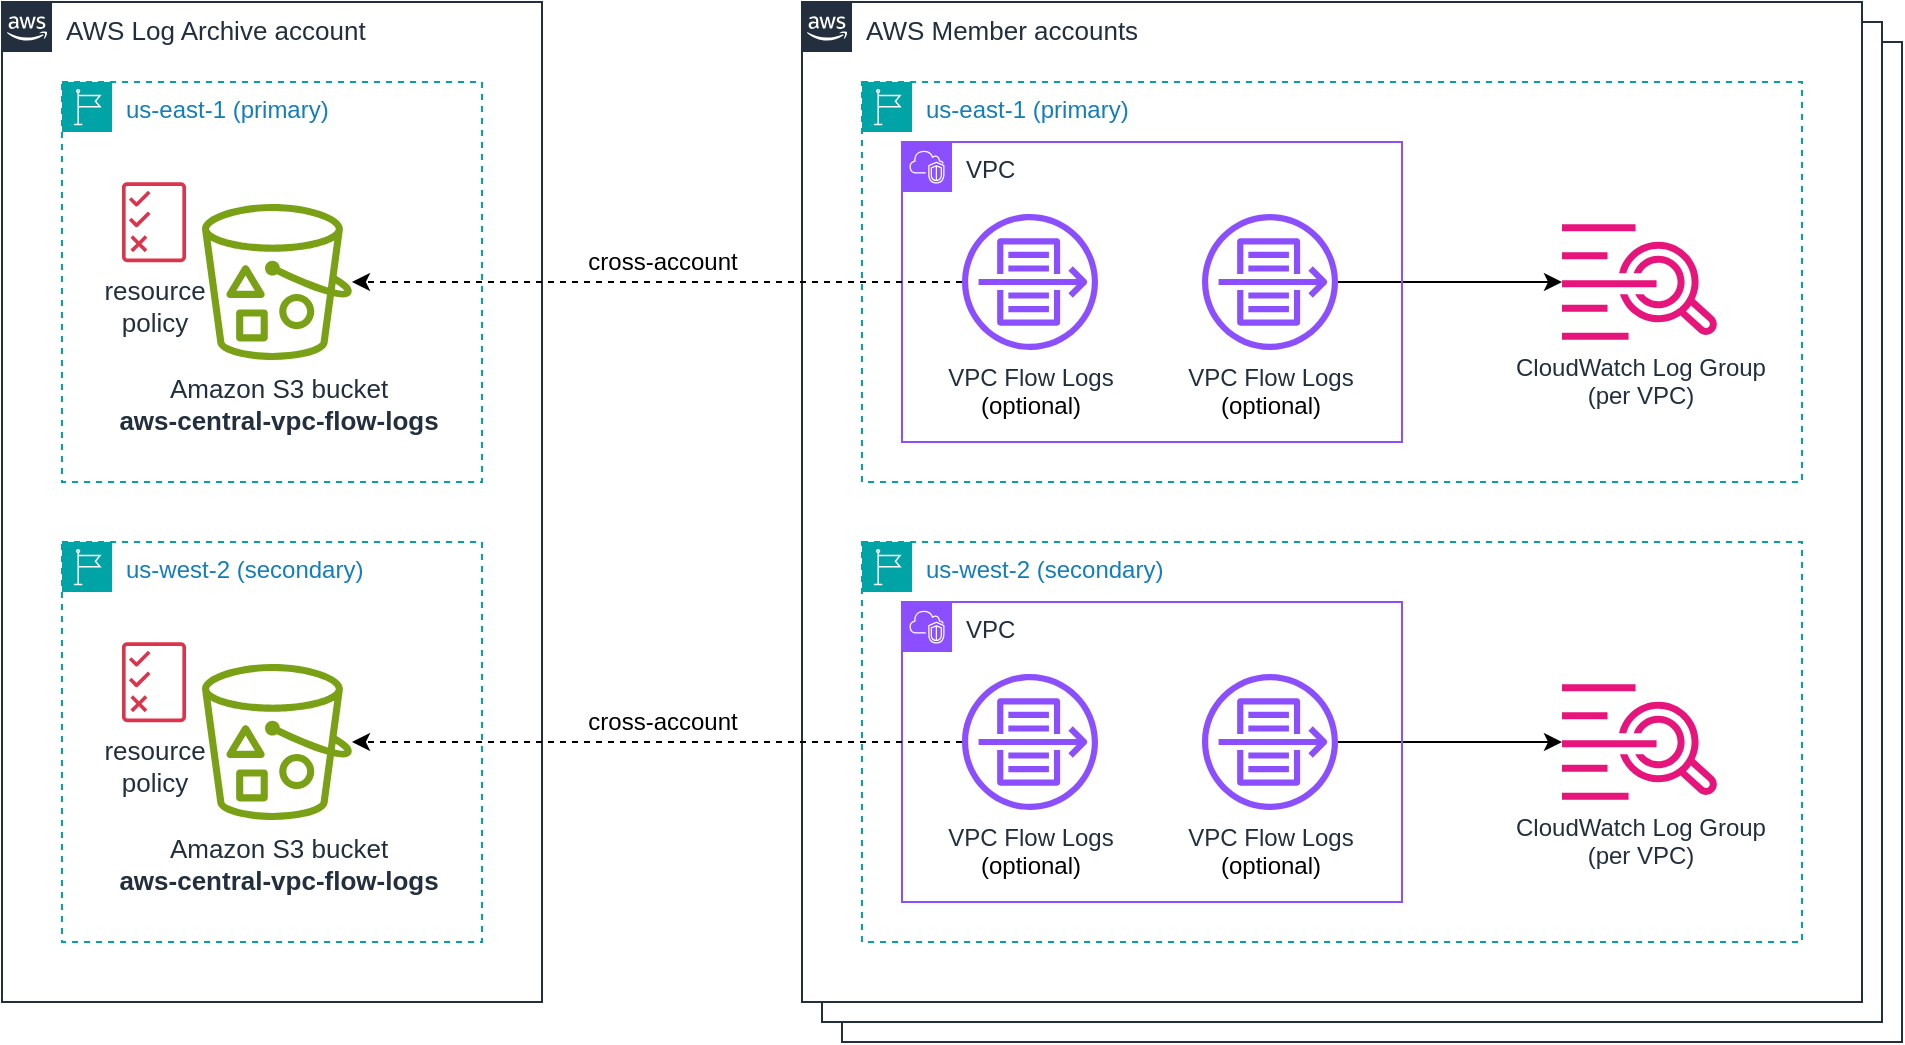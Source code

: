 <mxfile version="24.2.5" type="device">
  <diagram id="LlY3X-8SaOBALtwKq8lR" name="vpc-flow-logs">
    <mxGraphModel dx="2474" dy="2014" grid="1" gridSize="10" guides="1" tooltips="1" connect="1" arrows="1" fold="1" page="0" pageScale="1" pageWidth="1169" pageHeight="827" math="0" shadow="0">
      <root>
        <mxCell id="0" />
        <mxCell id="1" parent="0" />
        <mxCell id="x65Cwq3SZs15FDpfQ3_M-69" value="AWS Member accounts" style="points=[[0,0],[0.25,0],[0.5,0],[0.75,0],[1,0],[1,0.25],[1,0.5],[1,0.75],[1,1],[0.75,1],[0.5,1],[0.25,1],[0,1],[0,0.75],[0,0.5],[0,0.25]];outlineConnect=0;gradientColor=none;html=1;whiteSpace=wrap;fontSize=13;fontStyle=0;container=1;pointerEvents=0;collapsible=0;recursiveResize=0;shape=mxgraph.aws4.group;grIcon=mxgraph.aws4.group_aws_cloud_alt;strokeColor=#232F3E;fillColor=default;verticalAlign=top;align=left;spacingLeft=30;fontColor=#232F3E;dashed=0;" vertex="1" parent="1">
          <mxGeometry x="120" y="-710" width="530" height="500" as="geometry" />
        </mxCell>
        <mxCell id="x65Cwq3SZs15FDpfQ3_M-43" value="AWS Member accounts" style="points=[[0,0],[0.25,0],[0.5,0],[0.75,0],[1,0],[1,0.25],[1,0.5],[1,0.75],[1,1],[0.75,1],[0.5,1],[0.25,1],[0,1],[0,0.75],[0,0.5],[0,0.25]];outlineConnect=0;gradientColor=none;html=1;whiteSpace=wrap;fontSize=13;fontStyle=0;container=1;pointerEvents=0;collapsible=0;recursiveResize=0;shape=mxgraph.aws4.group;grIcon=mxgraph.aws4.group_aws_cloud_alt;strokeColor=#232F3E;fillColor=default;verticalAlign=top;align=left;spacingLeft=30;fontColor=#232F3E;dashed=0;" vertex="1" parent="1">
          <mxGeometry x="110" y="-720" width="530" height="500" as="geometry" />
        </mxCell>
        <mxCell id="-WXCtavmyhk7zNRrf2_1-4" value="AWS Log Archive account" style="points=[[0,0],[0.25,0],[0.5,0],[0.75,0],[1,0],[1,0.25],[1,0.5],[1,0.75],[1,1],[0.75,1],[0.5,1],[0.25,1],[0,1],[0,0.75],[0,0.5],[0,0.25]];outlineConnect=0;gradientColor=none;html=1;whiteSpace=wrap;fontSize=13;fontStyle=0;container=1;pointerEvents=0;collapsible=0;recursiveResize=0;shape=mxgraph.aws4.group;grIcon=mxgraph.aws4.group_aws_cloud_alt;strokeColor=#232F3E;fillColor=default;verticalAlign=top;align=left;spacingLeft=30;fontColor=#232F3E;dashed=0;" parent="1" vertex="1">
          <mxGeometry x="-300" y="-730" width="270" height="500" as="geometry" />
        </mxCell>
        <mxCell id="cTMbmgDhwHy9t4lEz9F--1" value="us-east-1 (primary)" style="points=[[0,0],[0.25,0],[0.5,0],[0.75,0],[1,0],[1,0.25],[1,0.5],[1,0.75],[1,1],[0.75,1],[0.5,1],[0.25,1],[0,1],[0,0.75],[0,0.5],[0,0.25]];outlineConnect=0;gradientColor=none;html=1;whiteSpace=wrap;fontSize=12;fontStyle=0;container=1;pointerEvents=0;collapsible=0;recursiveResize=0;shape=mxgraph.aws4.group;grIcon=mxgraph.aws4.group_region;strokeColor=#00A4A6;fillColor=none;verticalAlign=top;align=left;spacingLeft=30;fontColor=#147EBA;dashed=1;" parent="-WXCtavmyhk7zNRrf2_1-4" vertex="1">
          <mxGeometry x="30" y="40" width="210" height="200" as="geometry" />
        </mxCell>
        <mxCell id="x65Cwq3SZs15FDpfQ3_M-2" value="&lt;font style=&quot;font-size: 13px;&quot;&gt;Amazon S3 bucket&lt;/font&gt;&lt;div style=&quot;font-size: 13px;&quot;&gt;&lt;font style=&quot;font-size: 13px;&quot;&gt;&lt;b&gt;aws-central-vpc-flow-logs&lt;/b&gt;&lt;/font&gt;&lt;/div&gt;" style="sketch=0;outlineConnect=0;fontColor=#232F3E;gradientColor=none;fillColor=#7AA116;strokeColor=none;dashed=0;verticalLabelPosition=bottom;verticalAlign=top;align=center;html=1;fontSize=12;fontStyle=0;aspect=fixed;pointerEvents=1;shape=mxgraph.aws4.bucket_with_objects;" vertex="1" parent="cTMbmgDhwHy9t4lEz9F--1">
          <mxGeometry x="70" y="61" width="75" height="78" as="geometry" />
        </mxCell>
        <mxCell id="x65Cwq3SZs15FDpfQ3_M-30" value="&lt;font style=&quot;font-size: 13px;&quot;&gt;resource&lt;/font&gt;&lt;div style=&quot;font-size: 13px;&quot;&gt;&lt;font style=&quot;font-size: 13px;&quot;&gt;policy&lt;/font&gt;&lt;/div&gt;" style="sketch=0;outlineConnect=0;fontColor=#232F3E;gradientColor=none;fillColor=#DD344C;strokeColor=none;dashed=0;verticalLabelPosition=bottom;verticalAlign=top;align=center;html=1;fontSize=12;fontStyle=0;aspect=fixed;pointerEvents=1;shape=mxgraph.aws4.permissions;" vertex="1" parent="cTMbmgDhwHy9t4lEz9F--1">
          <mxGeometry x="30" y="50.0" width="32" height="40.26" as="geometry" />
        </mxCell>
        <mxCell id="cTMbmgDhwHy9t4lEz9F--7" value="us-west-2 (secondary)" style="points=[[0,0],[0.25,0],[0.5,0],[0.75,0],[1,0],[1,0.25],[1,0.5],[1,0.75],[1,1],[0.75,1],[0.5,1],[0.25,1],[0,1],[0,0.75],[0,0.5],[0,0.25]];outlineConnect=0;gradientColor=none;html=1;whiteSpace=wrap;fontSize=12;fontStyle=0;container=1;pointerEvents=0;collapsible=0;recursiveResize=0;shape=mxgraph.aws4.group;grIcon=mxgraph.aws4.group_region;strokeColor=#00A4A6;fillColor=none;verticalAlign=top;align=left;spacingLeft=30;fontColor=#147EBA;dashed=1;" parent="-WXCtavmyhk7zNRrf2_1-4" vertex="1">
          <mxGeometry x="30" y="270" width="210" height="200" as="geometry" />
        </mxCell>
        <mxCell id="x65Cwq3SZs15FDpfQ3_M-3" value="&lt;font style=&quot;font-size: 13px;&quot;&gt;Amazon S3 bucket&lt;/font&gt;&lt;div style=&quot;font-size: 13px;&quot;&gt;&lt;font style=&quot;font-size: 13px;&quot;&gt;&lt;b&gt;aws-central-vpc-flow-logs&lt;/b&gt;&lt;/font&gt;&lt;/div&gt;" style="sketch=0;outlineConnect=0;fontColor=#232F3E;gradientColor=none;fillColor=#7AA116;strokeColor=none;dashed=0;verticalLabelPosition=bottom;verticalAlign=top;align=center;html=1;fontSize=12;fontStyle=0;aspect=fixed;pointerEvents=1;shape=mxgraph.aws4.bucket_with_objects;" vertex="1" parent="cTMbmgDhwHy9t4lEz9F--7">
          <mxGeometry x="70" y="61" width="75" height="78" as="geometry" />
        </mxCell>
        <mxCell id="x65Cwq3SZs15FDpfQ3_M-31" value="&lt;font style=&quot;font-size: 13px;&quot;&gt;resource&lt;/font&gt;&lt;div style=&quot;font-size: 13px;&quot;&gt;&lt;font style=&quot;font-size: 13px;&quot;&gt;policy&lt;/font&gt;&lt;/div&gt;" style="sketch=0;outlineConnect=0;fontColor=#232F3E;gradientColor=none;fillColor=#DD344C;strokeColor=none;dashed=0;verticalLabelPosition=bottom;verticalAlign=top;align=center;html=1;fontSize=12;fontStyle=0;aspect=fixed;pointerEvents=1;shape=mxgraph.aws4.permissions;" vertex="1" parent="cTMbmgDhwHy9t4lEz9F--7">
          <mxGeometry x="30" y="50" width="32" height="40.26" as="geometry" />
        </mxCell>
        <mxCell id="cTMbmgDhwHy9t4lEz9F--20" value="AWS Member accounts" style="points=[[0,0],[0.25,0],[0.5,0],[0.75,0],[1,0],[1,0.25],[1,0.5],[1,0.75],[1,1],[0.75,1],[0.5,1],[0.25,1],[0,1],[0,0.75],[0,0.5],[0,0.25]];outlineConnect=0;gradientColor=none;html=1;whiteSpace=wrap;fontSize=13;fontStyle=0;container=1;pointerEvents=0;collapsible=0;recursiveResize=0;shape=mxgraph.aws4.group;grIcon=mxgraph.aws4.group_aws_cloud_alt;strokeColor=#232F3E;fillColor=default;verticalAlign=top;align=left;spacingLeft=30;fontColor=#232F3E;dashed=0;" parent="1" vertex="1">
          <mxGeometry x="100" y="-730" width="530" height="500" as="geometry" />
        </mxCell>
        <mxCell id="cTMbmgDhwHy9t4lEz9F--21" value="us-east-1 (primary)" style="points=[[0,0],[0.25,0],[0.5,0],[0.75,0],[1,0],[1,0.25],[1,0.5],[1,0.75],[1,1],[0.75,1],[0.5,1],[0.25,1],[0,1],[0,0.75],[0,0.5],[0,0.25]];outlineConnect=0;gradientColor=none;html=1;whiteSpace=wrap;fontSize=12;fontStyle=0;container=1;pointerEvents=0;collapsible=0;recursiveResize=0;shape=mxgraph.aws4.group;grIcon=mxgraph.aws4.group_region;strokeColor=#00A4A6;fillColor=none;verticalAlign=top;align=left;spacingLeft=30;fontColor=#147EBA;dashed=1;" parent="cTMbmgDhwHy9t4lEz9F--20" vertex="1">
          <mxGeometry x="30" y="40" width="470" height="200" as="geometry" />
        </mxCell>
        <mxCell id="x65Cwq3SZs15FDpfQ3_M-10" style="edgeStyle=orthogonalEdgeStyle;rounded=0;orthogonalLoop=1;jettySize=auto;html=1;" edge="1" parent="cTMbmgDhwHy9t4lEz9F--21" source="x65Cwq3SZs15FDpfQ3_M-33" target="x65Cwq3SZs15FDpfQ3_M-7">
          <mxGeometry relative="1" as="geometry">
            <mxPoint x="360" y="80" as="sourcePoint" />
          </mxGeometry>
        </mxCell>
        <mxCell id="x65Cwq3SZs15FDpfQ3_M-7" value="CloudWatch Log Group&lt;div&gt;(per VPC)&lt;/div&gt;" style="sketch=0;outlineConnect=0;fontColor=#232F3E;gradientColor=none;fillColor=#E7157B;strokeColor=none;dashed=0;verticalLabelPosition=bottom;verticalAlign=top;align=center;html=1;fontSize=12;fontStyle=0;aspect=fixed;pointerEvents=1;shape=mxgraph.aws4.cloudwatch_logs;" vertex="1" parent="cTMbmgDhwHy9t4lEz9F--21">
          <mxGeometry x="350" y="71" width="78" height="58" as="geometry" />
        </mxCell>
        <mxCell id="x65Cwq3SZs15FDpfQ3_M-32" value="&lt;font color=&quot;#232f3e&quot;&gt;VPC&lt;/font&gt;" style="points=[[0,0],[0.25,0],[0.5,0],[0.75,0],[1,0],[1,0.25],[1,0.5],[1,0.75],[1,1],[0.75,1],[0.5,1],[0.25,1],[0,1],[0,0.75],[0,0.5],[0,0.25]];outlineConnect=0;gradientColor=none;html=1;whiteSpace=wrap;fontSize=12;fontStyle=0;container=1;pointerEvents=0;collapsible=0;recursiveResize=0;shape=mxgraph.aws4.group;grIcon=mxgraph.aws4.group_vpc2;strokeColor=#8C4FFF;fillColor=none;verticalAlign=top;align=left;spacingLeft=30;fontColor=#AAB7B8;dashed=0;" vertex="1" parent="cTMbmgDhwHy9t4lEz9F--21">
          <mxGeometry x="20" y="30" width="250" height="150" as="geometry" />
        </mxCell>
        <mxCell id="x65Cwq3SZs15FDpfQ3_M-29" value="VPC Flow Logs&lt;div&gt;&lt;span style=&quot;color: rgb(0, 0, 0);&quot;&gt;(optional)&lt;/span&gt;&lt;br&gt;&lt;/div&gt;" style="sketch=0;outlineConnect=0;fontColor=#232F3E;gradientColor=none;fillColor=#8C4FFF;strokeColor=none;dashed=0;verticalLabelPosition=bottom;verticalAlign=top;align=center;html=1;fontSize=12;fontStyle=0;aspect=fixed;pointerEvents=1;shape=mxgraph.aws4.flow_logs;" vertex="1" parent="x65Cwq3SZs15FDpfQ3_M-32">
          <mxGeometry x="30" y="36" width="68" height="68" as="geometry" />
        </mxCell>
        <mxCell id="x65Cwq3SZs15FDpfQ3_M-33" value="VPC Flow Logs&lt;div&gt;&lt;span style=&quot;color: rgb(0, 0, 0);&quot;&gt;(optional)&lt;/span&gt;&lt;br&gt;&lt;/div&gt;" style="sketch=0;outlineConnect=0;fontColor=#232F3E;gradientColor=none;fillColor=#8C4FFF;strokeColor=none;dashed=0;verticalLabelPosition=bottom;verticalAlign=top;align=center;html=1;fontSize=12;fontStyle=0;aspect=fixed;pointerEvents=1;shape=mxgraph.aws4.flow_logs;" vertex="1" parent="x65Cwq3SZs15FDpfQ3_M-32">
          <mxGeometry x="150" y="36" width="68" height="68" as="geometry" />
        </mxCell>
        <mxCell id="x65Cwq3SZs15FDpfQ3_M-34" value="us-west-2 (secondary)" style="points=[[0,0],[0.25,0],[0.5,0],[0.75,0],[1,0],[1,0.25],[1,0.5],[1,0.75],[1,1],[0.75,1],[0.5,1],[0.25,1],[0,1],[0,0.75],[0,0.5],[0,0.25]];outlineConnect=0;gradientColor=none;html=1;whiteSpace=wrap;fontSize=12;fontStyle=0;container=1;pointerEvents=0;collapsible=0;recursiveResize=0;shape=mxgraph.aws4.group;grIcon=mxgraph.aws4.group_region;strokeColor=#00A4A6;fillColor=none;verticalAlign=top;align=left;spacingLeft=30;fontColor=#147EBA;dashed=1;" vertex="1" parent="cTMbmgDhwHy9t4lEz9F--20">
          <mxGeometry x="30" y="270" width="470" height="200" as="geometry" />
        </mxCell>
        <mxCell id="x65Cwq3SZs15FDpfQ3_M-35" style="edgeStyle=orthogonalEdgeStyle;rounded=0;orthogonalLoop=1;jettySize=auto;html=1;" edge="1" parent="x65Cwq3SZs15FDpfQ3_M-34" source="x65Cwq3SZs15FDpfQ3_M-40" target="x65Cwq3SZs15FDpfQ3_M-37">
          <mxGeometry relative="1" as="geometry">
            <mxPoint x="360" y="80" as="sourcePoint" />
          </mxGeometry>
        </mxCell>
        <mxCell id="x65Cwq3SZs15FDpfQ3_M-37" value="CloudWatch Log Group&lt;div&gt;(per VPC)&lt;/div&gt;" style="sketch=0;outlineConnect=0;fontColor=#232F3E;gradientColor=none;fillColor=#E7157B;strokeColor=none;dashed=0;verticalLabelPosition=bottom;verticalAlign=top;align=center;html=1;fontSize=12;fontStyle=0;aspect=fixed;pointerEvents=1;shape=mxgraph.aws4.cloudwatch_logs;" vertex="1" parent="x65Cwq3SZs15FDpfQ3_M-34">
          <mxGeometry x="350" y="71" width="78" height="58" as="geometry" />
        </mxCell>
        <mxCell id="x65Cwq3SZs15FDpfQ3_M-38" value="&lt;font color=&quot;#232f3e&quot;&gt;VPC&lt;/font&gt;" style="points=[[0,0],[0.25,0],[0.5,0],[0.75,0],[1,0],[1,0.25],[1,0.5],[1,0.75],[1,1],[0.75,1],[0.5,1],[0.25,1],[0,1],[0,0.75],[0,0.5],[0,0.25]];outlineConnect=0;gradientColor=none;html=1;whiteSpace=wrap;fontSize=12;fontStyle=0;container=1;pointerEvents=0;collapsible=0;recursiveResize=0;shape=mxgraph.aws4.group;grIcon=mxgraph.aws4.group_vpc2;strokeColor=#8C4FFF;fillColor=none;verticalAlign=top;align=left;spacingLeft=30;fontColor=#AAB7B8;dashed=0;" vertex="1" parent="x65Cwq3SZs15FDpfQ3_M-34">
          <mxGeometry x="20" y="30" width="250" height="150" as="geometry" />
        </mxCell>
        <mxCell id="x65Cwq3SZs15FDpfQ3_M-39" value="VPC Flow Logs&lt;div&gt;&lt;span style=&quot;color: rgb(0, 0, 0);&quot;&gt;(optional)&lt;/span&gt;&lt;br&gt;&lt;/div&gt;" style="sketch=0;outlineConnect=0;fontColor=#232F3E;gradientColor=none;fillColor=#8C4FFF;strokeColor=none;dashed=0;verticalLabelPosition=bottom;verticalAlign=top;align=center;html=1;fontSize=12;fontStyle=0;aspect=fixed;pointerEvents=1;shape=mxgraph.aws4.flow_logs;" vertex="1" parent="x65Cwq3SZs15FDpfQ3_M-38">
          <mxGeometry x="30" y="36" width="68" height="68" as="geometry" />
        </mxCell>
        <mxCell id="x65Cwq3SZs15FDpfQ3_M-40" value="VPC Flow Logs&lt;div&gt;&lt;span style=&quot;color: rgb(0, 0, 0);&quot;&gt;(optional)&lt;/span&gt;&lt;br&gt;&lt;/div&gt;" style="sketch=0;outlineConnect=0;fontColor=#232F3E;gradientColor=none;fillColor=#8C4FFF;strokeColor=none;dashed=0;verticalLabelPosition=bottom;verticalAlign=top;align=center;html=1;fontSize=12;fontStyle=0;aspect=fixed;pointerEvents=1;shape=mxgraph.aws4.flow_logs;" vertex="1" parent="x65Cwq3SZs15FDpfQ3_M-38">
          <mxGeometry x="150" y="36" width="68" height="68" as="geometry" />
        </mxCell>
        <mxCell id="x65Cwq3SZs15FDpfQ3_M-13" style="edgeStyle=orthogonalEdgeStyle;rounded=0;orthogonalLoop=1;jettySize=auto;html=1;dashed=1;" edge="1" parent="1" source="x65Cwq3SZs15FDpfQ3_M-29" target="x65Cwq3SZs15FDpfQ3_M-2">
          <mxGeometry relative="1" as="geometry">
            <mxPoint x="181" y="-591" as="sourcePoint" />
            <mxPoint x="400" y="-575" as="targetPoint" />
          </mxGeometry>
        </mxCell>
        <mxCell id="x65Cwq3SZs15FDpfQ3_M-41" value="&lt;font style=&quot;font-size: 12px;&quot;&gt;cross-account&lt;/font&gt;" style="edgeLabel;html=1;align=center;verticalAlign=middle;resizable=0;points=[];" vertex="1" connectable="0" parent="x65Cwq3SZs15FDpfQ3_M-13">
          <mxGeometry x="0.193" y="-1" relative="1" as="geometry">
            <mxPoint x="32" y="-9" as="offset" />
          </mxGeometry>
        </mxCell>
        <mxCell id="x65Cwq3SZs15FDpfQ3_M-15" style="edgeStyle=orthogonalEdgeStyle;rounded=0;orthogonalLoop=1;jettySize=auto;html=1;dashed=1;" edge="1" parent="1" source="x65Cwq3SZs15FDpfQ3_M-39" target="x65Cwq3SZs15FDpfQ3_M-3">
          <mxGeometry relative="1" as="geometry">
            <mxPoint x="181" y="-378" as="sourcePoint" />
            <mxPoint x="-115" y="-568" as="targetPoint" />
          </mxGeometry>
        </mxCell>
        <mxCell id="x65Cwq3SZs15FDpfQ3_M-42" value="&lt;span style=&quot;font-size: 12px;&quot;&gt;cross-account&lt;/span&gt;" style="edgeLabel;html=1;align=center;verticalAlign=middle;resizable=0;points=[];" vertex="1" connectable="0" parent="x65Cwq3SZs15FDpfQ3_M-15">
          <mxGeometry x="0.062" y="-3" relative="1" as="geometry">
            <mxPoint x="12" y="-7" as="offset" />
          </mxGeometry>
        </mxCell>
      </root>
    </mxGraphModel>
  </diagram>
</mxfile>
